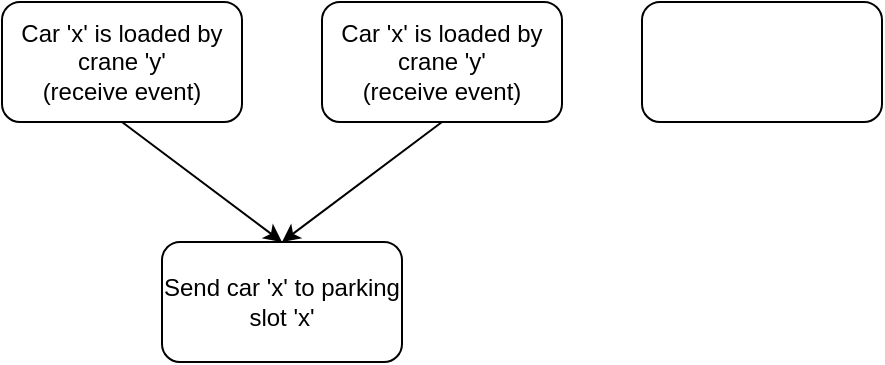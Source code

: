 <mxfile version="16.2.2" type="github">
  <diagram id="gySCb1pUdni-gVj_YadC" name="Page-1">
    <mxGraphModel dx="908" dy="1409" grid="1" gridSize="10" guides="1" tooltips="1" connect="1" arrows="1" fold="1" page="1" pageScale="1" pageWidth="827" pageHeight="1169" math="0" shadow="0">
      <root>
        <mxCell id="0" />
        <mxCell id="1" parent="0" />
        <mxCell id="akiriRs5RTogBgj_-FU_-2" value="Car &#39;x&#39; is loaded by crane &#39;y&#39; &lt;br&gt;(receive event)" style="rounded=1;whiteSpace=wrap;html=1;" vertex="1" parent="1">
          <mxGeometry x="240" y="330" width="120" height="60" as="geometry" />
        </mxCell>
        <mxCell id="akiriRs5RTogBgj_-FU_-3" value="Send car &#39;x&#39; to parking slot &#39;x&#39;" style="rounded=1;whiteSpace=wrap;html=1;" vertex="1" parent="1">
          <mxGeometry x="320" y="450" width="120" height="60" as="geometry" />
        </mxCell>
        <mxCell id="akiriRs5RTogBgj_-FU_-4" value="" style="endArrow=classic;html=1;rounded=0;entryX=0.5;entryY=0;entryDx=0;entryDy=0;exitX=0.5;exitY=1;exitDx=0;exitDy=0;" edge="1" parent="1" source="akiriRs5RTogBgj_-FU_-2" target="akiriRs5RTogBgj_-FU_-3">
          <mxGeometry width="50" height="50" relative="1" as="geometry">
            <mxPoint x="390" y="730" as="sourcePoint" />
            <mxPoint x="440" y="680" as="targetPoint" />
          </mxGeometry>
        </mxCell>
        <mxCell id="akiriRs5RTogBgj_-FU_-5" value="Car &#39;x&#39; is loaded by crane &#39;y&#39;&lt;br&gt;(receive event)" style="rounded=1;whiteSpace=wrap;html=1;" vertex="1" parent="1">
          <mxGeometry x="400" y="330" width="120" height="60" as="geometry" />
        </mxCell>
        <mxCell id="akiriRs5RTogBgj_-FU_-6" value="" style="endArrow=classic;html=1;rounded=0;exitX=0.5;exitY=1;exitDx=0;exitDy=0;entryX=0.5;entryY=0;entryDx=0;entryDy=0;" edge="1" parent="1" source="akiriRs5RTogBgj_-FU_-5" target="akiriRs5RTogBgj_-FU_-3">
          <mxGeometry width="50" height="50" relative="1" as="geometry">
            <mxPoint x="390" y="700" as="sourcePoint" />
            <mxPoint x="440" y="650" as="targetPoint" />
          </mxGeometry>
        </mxCell>
        <mxCell id="akiriRs5RTogBgj_-FU_-7" value="" style="rounded=1;whiteSpace=wrap;html=1;" vertex="1" parent="1">
          <mxGeometry x="560" y="330" width="120" height="60" as="geometry" />
        </mxCell>
      </root>
    </mxGraphModel>
  </diagram>
</mxfile>
